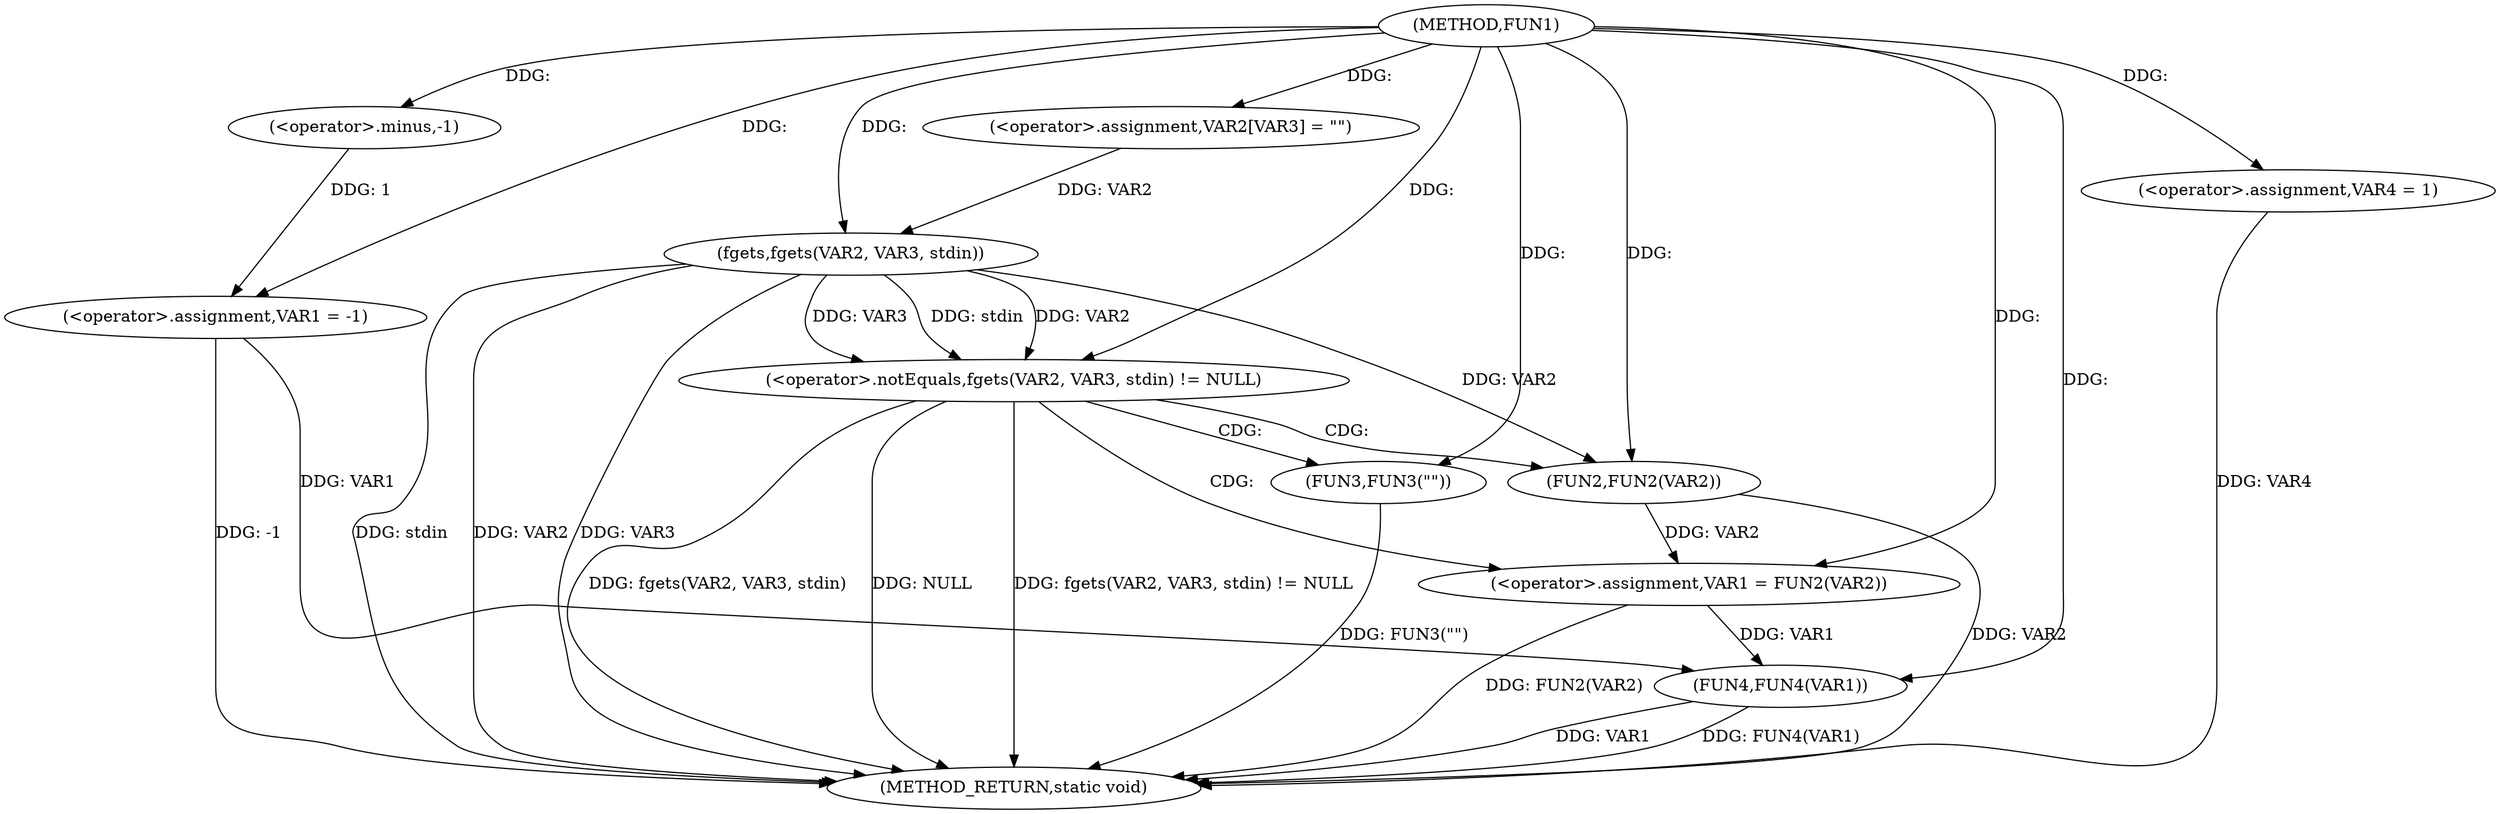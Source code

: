 digraph FUN1 {  
"1000100" [label = "(METHOD,FUN1)" ]
"1000133" [label = "(METHOD_RETURN,static void)" ]
"1000103" [label = "(<operator>.assignment,VAR1 = -1)" ]
"1000105" [label = "(<operator>.minus,-1)" ]
"1000109" [label = "(<operator>.assignment,VAR2[VAR3] = \"\")" ]
"1000113" [label = "(<operator>.notEquals,fgets(VAR2, VAR3, stdin) != NULL)" ]
"1000114" [label = "(fgets,fgets(VAR2, VAR3, stdin))" ]
"1000120" [label = "(<operator>.assignment,VAR1 = FUN2(VAR2))" ]
"1000122" [label = "(FUN2,FUN2(VAR2))" ]
"1000126" [label = "(FUN3,FUN3(\"\"))" ]
"1000128" [label = "(<operator>.assignment,VAR4 = 1)" ]
"1000131" [label = "(FUN4,FUN4(VAR1))" ]
  "1000114" -> "1000133"  [ label = "DDG: stdin"] 
  "1000126" -> "1000133"  [ label = "DDG: FUN3(\"\")"] 
  "1000103" -> "1000133"  [ label = "DDG: -1"] 
  "1000113" -> "1000133"  [ label = "DDG: fgets(VAR2, VAR3, stdin)"] 
  "1000114" -> "1000133"  [ label = "DDG: VAR2"] 
  "1000113" -> "1000133"  [ label = "DDG: NULL"] 
  "1000120" -> "1000133"  [ label = "DDG: FUN2(VAR2)"] 
  "1000114" -> "1000133"  [ label = "DDG: VAR3"] 
  "1000131" -> "1000133"  [ label = "DDG: FUN4(VAR1)"] 
  "1000122" -> "1000133"  [ label = "DDG: VAR2"] 
  "1000131" -> "1000133"  [ label = "DDG: VAR1"] 
  "1000128" -> "1000133"  [ label = "DDG: VAR4"] 
  "1000113" -> "1000133"  [ label = "DDG: fgets(VAR2, VAR3, stdin) != NULL"] 
  "1000105" -> "1000103"  [ label = "DDG: 1"] 
  "1000100" -> "1000103"  [ label = "DDG: "] 
  "1000100" -> "1000105"  [ label = "DDG: "] 
  "1000100" -> "1000109"  [ label = "DDG: "] 
  "1000114" -> "1000113"  [ label = "DDG: VAR2"] 
  "1000114" -> "1000113"  [ label = "DDG: VAR3"] 
  "1000114" -> "1000113"  [ label = "DDG: stdin"] 
  "1000109" -> "1000114"  [ label = "DDG: VAR2"] 
  "1000100" -> "1000114"  [ label = "DDG: "] 
  "1000100" -> "1000113"  [ label = "DDG: "] 
  "1000122" -> "1000120"  [ label = "DDG: VAR2"] 
  "1000100" -> "1000120"  [ label = "DDG: "] 
  "1000114" -> "1000122"  [ label = "DDG: VAR2"] 
  "1000100" -> "1000122"  [ label = "DDG: "] 
  "1000100" -> "1000126"  [ label = "DDG: "] 
  "1000100" -> "1000128"  [ label = "DDG: "] 
  "1000103" -> "1000131"  [ label = "DDG: VAR1"] 
  "1000120" -> "1000131"  [ label = "DDG: VAR1"] 
  "1000100" -> "1000131"  [ label = "DDG: "] 
  "1000113" -> "1000120"  [ label = "CDG: "] 
  "1000113" -> "1000122"  [ label = "CDG: "] 
  "1000113" -> "1000126"  [ label = "CDG: "] 
}
